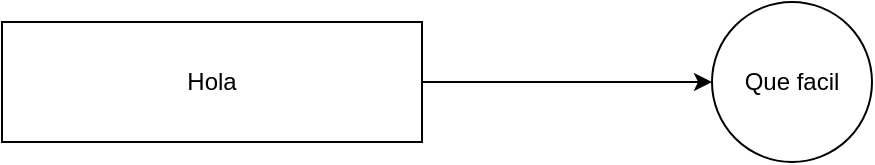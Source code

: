 <mxfile version="24.7.17">
  <diagram name="Página-1" id="MOLg4pw1DMQvMbDKzDSn">
    <mxGraphModel dx="1226" dy="1803" grid="1" gridSize="10" guides="1" tooltips="1" connect="1" arrows="1" fold="1" page="1" pageScale="1" pageWidth="827" pageHeight="1169" math="0" shadow="0">
      <root>
        <mxCell id="0" />
        <mxCell id="1" parent="0" />
        <mxCell id="M-CWXtYg5an6GHALVncE-3" value="" style="edgeStyle=orthogonalEdgeStyle;rounded=0;orthogonalLoop=1;jettySize=auto;html=1;" edge="1" parent="1" source="M-CWXtYg5an6GHALVncE-1" target="M-CWXtYg5an6GHALVncE-2">
          <mxGeometry relative="1" as="geometry" />
        </mxCell>
        <mxCell id="M-CWXtYg5an6GHALVncE-1" value="Hola" style="rounded=0;whiteSpace=wrap;html=1;" vertex="1" parent="1">
          <mxGeometry x="10" y="-140" width="210" height="60" as="geometry" />
        </mxCell>
        <mxCell id="M-CWXtYg5an6GHALVncE-2" value="Que facil" style="ellipse;whiteSpace=wrap;html=1;rounded=0;" vertex="1" parent="1">
          <mxGeometry x="365" y="-150" width="80" height="80" as="geometry" />
        </mxCell>
      </root>
    </mxGraphModel>
  </diagram>
</mxfile>
